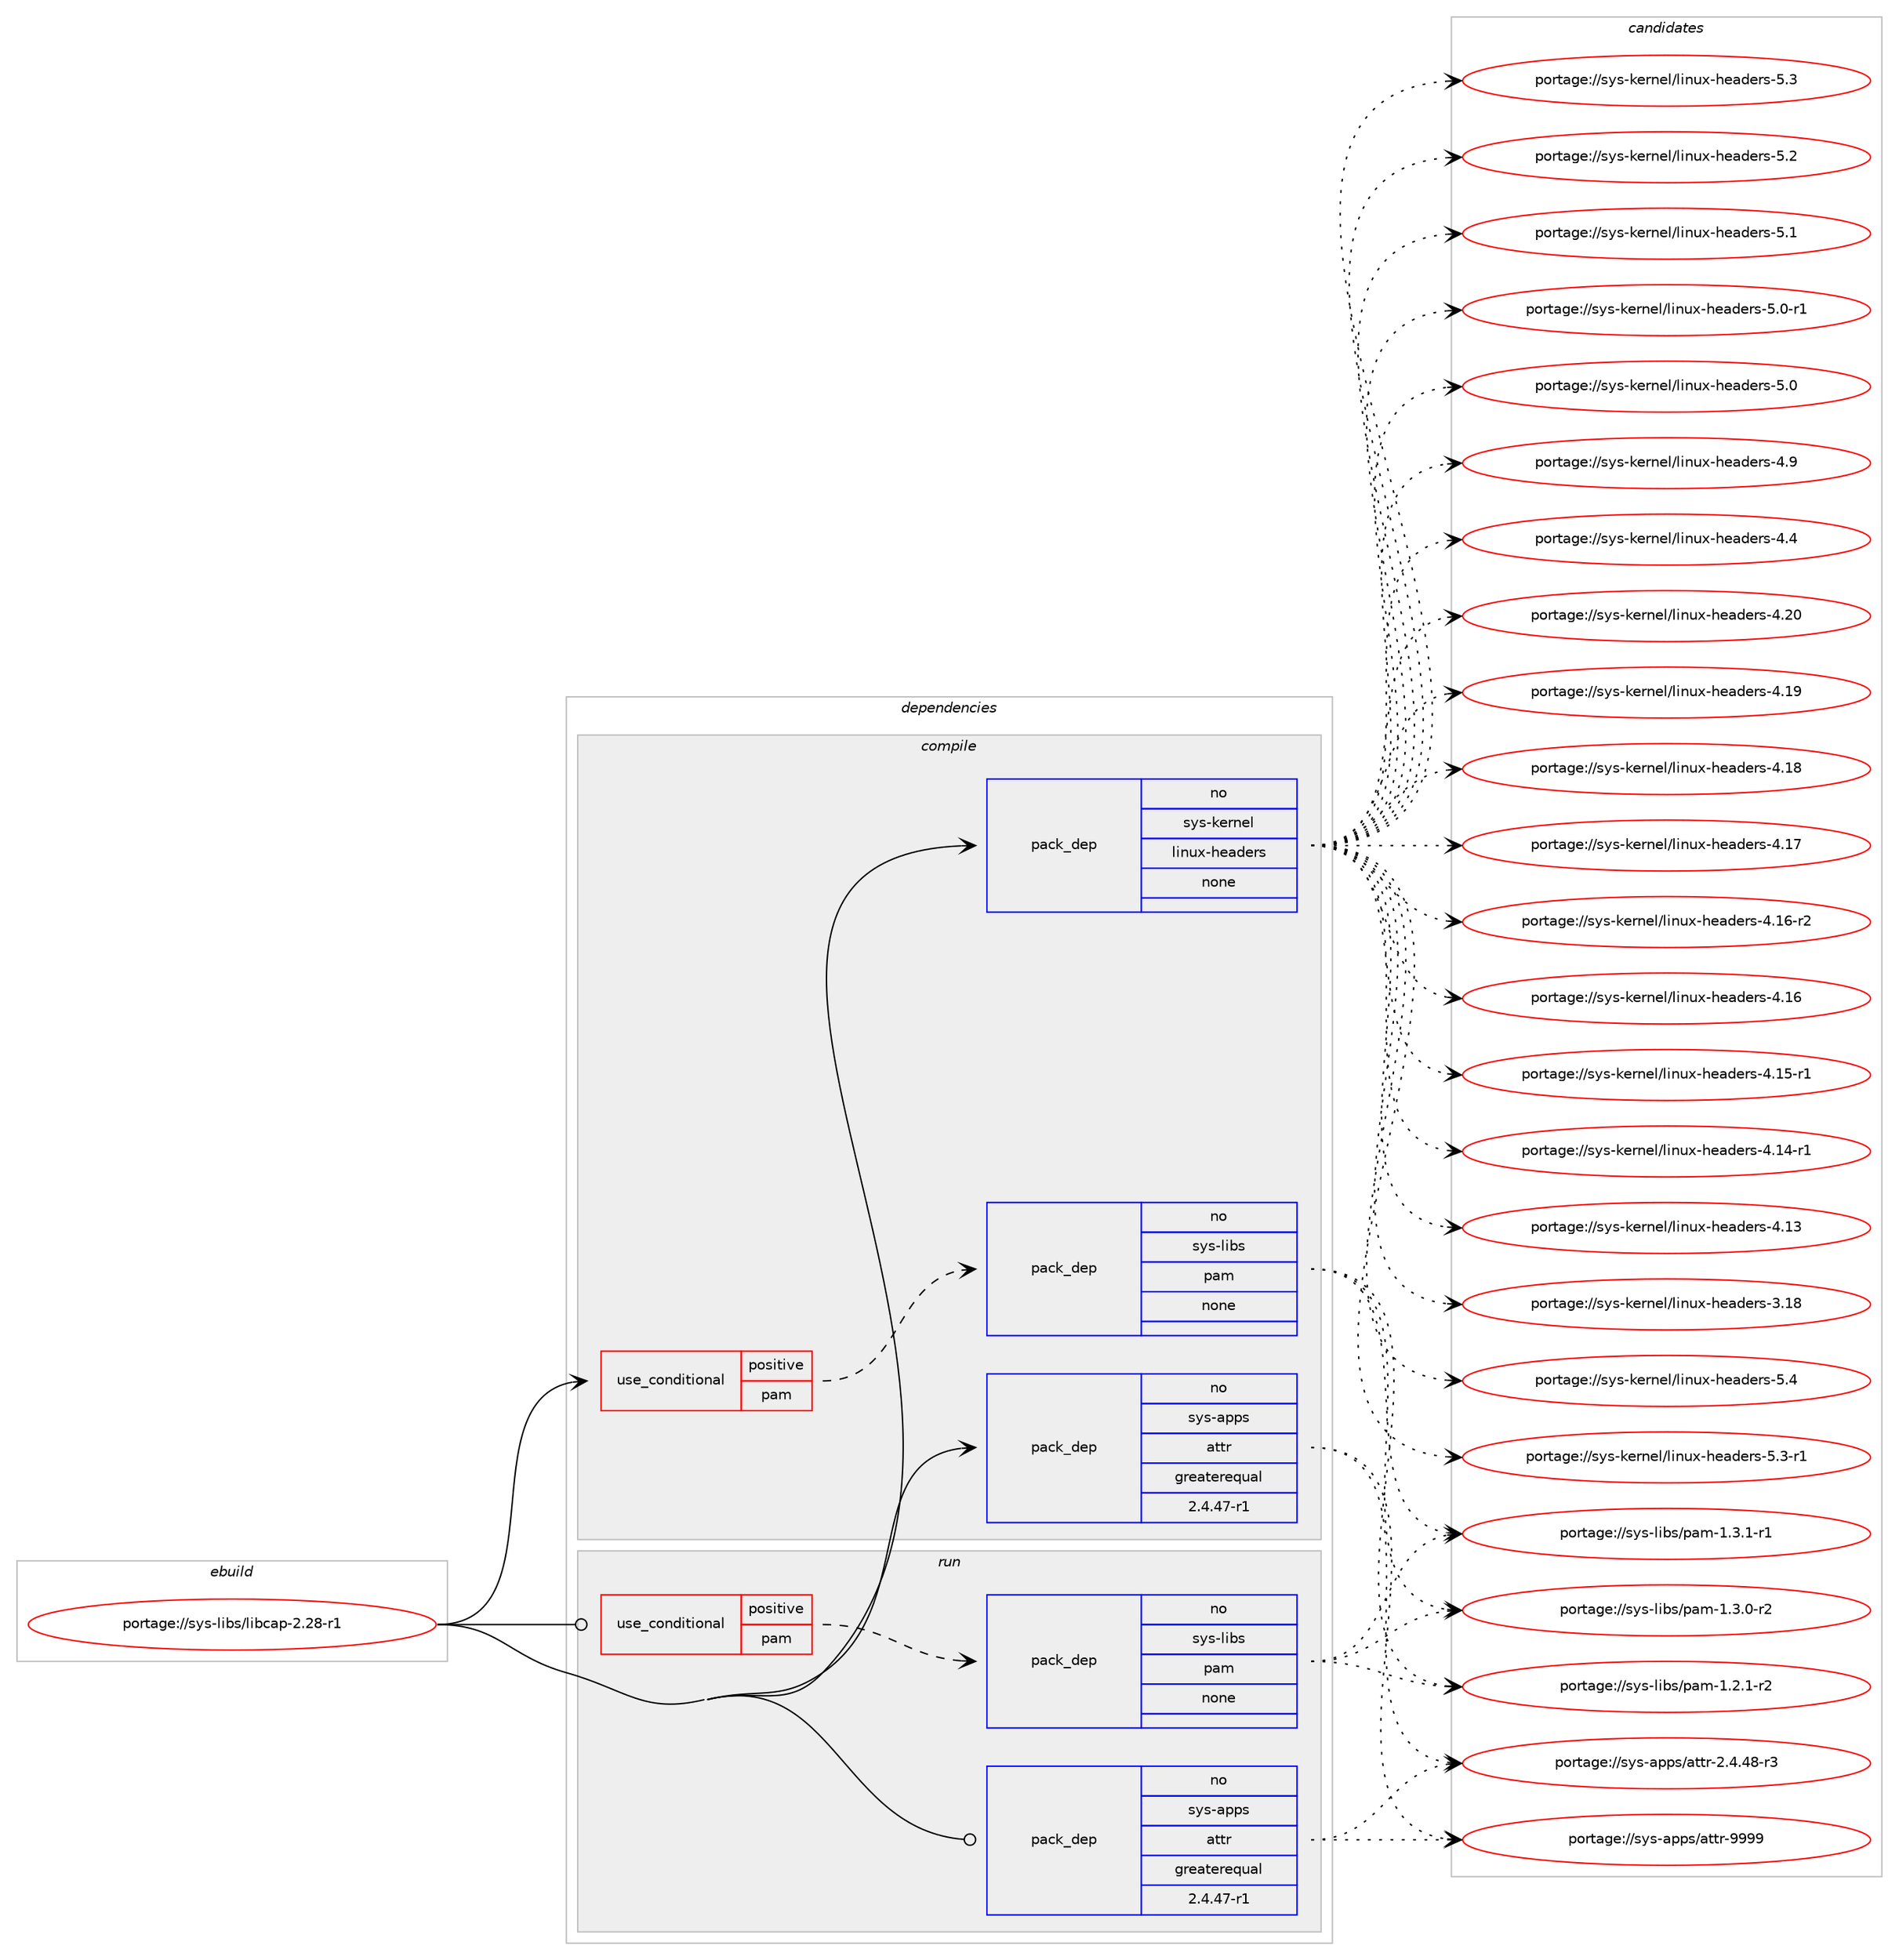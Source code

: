digraph prolog {

# *************
# Graph options
# *************

newrank=true;
concentrate=true;
compound=true;
graph [rankdir=LR,fontname=Helvetica,fontsize=10,ranksep=1.5];#, ranksep=2.5, nodesep=0.2];
edge  [arrowhead=vee];
node  [fontname=Helvetica,fontsize=10];

# **********
# The ebuild
# **********

subgraph cluster_leftcol {
color=gray;
rank=same;
label=<<i>ebuild</i>>;
id [label="portage://sys-libs/libcap-2.28-r1", color=red, width=4, href="../sys-libs/libcap-2.28-r1.svg"];
}

# ****************
# The dependencies
# ****************

subgraph cluster_midcol {
color=gray;
label=<<i>dependencies</i>>;
subgraph cluster_compile {
fillcolor="#eeeeee";
style=filled;
label=<<i>compile</i>>;
subgraph cond8016 {
dependency43768 [label=<<TABLE BORDER="0" CELLBORDER="1" CELLSPACING="0" CELLPADDING="4"><TR><TD ROWSPAN="3" CELLPADDING="10">use_conditional</TD></TR><TR><TD>positive</TD></TR><TR><TD>pam</TD></TR></TABLE>>, shape=none, color=red];
subgraph pack34613 {
dependency43769 [label=<<TABLE BORDER="0" CELLBORDER="1" CELLSPACING="0" CELLPADDING="4" WIDTH="220"><TR><TD ROWSPAN="6" CELLPADDING="30">pack_dep</TD></TR><TR><TD WIDTH="110">no</TD></TR><TR><TD>sys-libs</TD></TR><TR><TD>pam</TD></TR><TR><TD>none</TD></TR><TR><TD></TD></TR></TABLE>>, shape=none, color=blue];
}
dependency43768:e -> dependency43769:w [weight=20,style="dashed",arrowhead="vee"];
}
id:e -> dependency43768:w [weight=20,style="solid",arrowhead="vee"];
subgraph pack34614 {
dependency43770 [label=<<TABLE BORDER="0" CELLBORDER="1" CELLSPACING="0" CELLPADDING="4" WIDTH="220"><TR><TD ROWSPAN="6" CELLPADDING="30">pack_dep</TD></TR><TR><TD WIDTH="110">no</TD></TR><TR><TD>sys-apps</TD></TR><TR><TD>attr</TD></TR><TR><TD>greaterequal</TD></TR><TR><TD>2.4.47-r1</TD></TR></TABLE>>, shape=none, color=blue];
}
id:e -> dependency43770:w [weight=20,style="solid",arrowhead="vee"];
subgraph pack34615 {
dependency43771 [label=<<TABLE BORDER="0" CELLBORDER="1" CELLSPACING="0" CELLPADDING="4" WIDTH="220"><TR><TD ROWSPAN="6" CELLPADDING="30">pack_dep</TD></TR><TR><TD WIDTH="110">no</TD></TR><TR><TD>sys-kernel</TD></TR><TR><TD>linux-headers</TD></TR><TR><TD>none</TD></TR><TR><TD></TD></TR></TABLE>>, shape=none, color=blue];
}
id:e -> dependency43771:w [weight=20,style="solid",arrowhead="vee"];
}
subgraph cluster_compileandrun {
fillcolor="#eeeeee";
style=filled;
label=<<i>compile and run</i>>;
}
subgraph cluster_run {
fillcolor="#eeeeee";
style=filled;
label=<<i>run</i>>;
subgraph cond8017 {
dependency43772 [label=<<TABLE BORDER="0" CELLBORDER="1" CELLSPACING="0" CELLPADDING="4"><TR><TD ROWSPAN="3" CELLPADDING="10">use_conditional</TD></TR><TR><TD>positive</TD></TR><TR><TD>pam</TD></TR></TABLE>>, shape=none, color=red];
subgraph pack34616 {
dependency43773 [label=<<TABLE BORDER="0" CELLBORDER="1" CELLSPACING="0" CELLPADDING="4" WIDTH="220"><TR><TD ROWSPAN="6" CELLPADDING="30">pack_dep</TD></TR><TR><TD WIDTH="110">no</TD></TR><TR><TD>sys-libs</TD></TR><TR><TD>pam</TD></TR><TR><TD>none</TD></TR><TR><TD></TD></TR></TABLE>>, shape=none, color=blue];
}
dependency43772:e -> dependency43773:w [weight=20,style="dashed",arrowhead="vee"];
}
id:e -> dependency43772:w [weight=20,style="solid",arrowhead="odot"];
subgraph pack34617 {
dependency43774 [label=<<TABLE BORDER="0" CELLBORDER="1" CELLSPACING="0" CELLPADDING="4" WIDTH="220"><TR><TD ROWSPAN="6" CELLPADDING="30">pack_dep</TD></TR><TR><TD WIDTH="110">no</TD></TR><TR><TD>sys-apps</TD></TR><TR><TD>attr</TD></TR><TR><TD>greaterequal</TD></TR><TR><TD>2.4.47-r1</TD></TR></TABLE>>, shape=none, color=blue];
}
id:e -> dependency43774:w [weight=20,style="solid",arrowhead="odot"];
}
}

# **************
# The candidates
# **************

subgraph cluster_choices {
rank=same;
color=gray;
label=<<i>candidates</i>>;

subgraph choice34613 {
color=black;
nodesep=1;
choice115121115451081059811547112971094549465146494511449 [label="portage://sys-libs/pam-1.3.1-r1", color=red, width=4,href="../sys-libs/pam-1.3.1-r1.svg"];
choice115121115451081059811547112971094549465146484511450 [label="portage://sys-libs/pam-1.3.0-r2", color=red, width=4,href="../sys-libs/pam-1.3.0-r2.svg"];
choice115121115451081059811547112971094549465046494511450 [label="portage://sys-libs/pam-1.2.1-r2", color=red, width=4,href="../sys-libs/pam-1.2.1-r2.svg"];
dependency43769:e -> choice115121115451081059811547112971094549465146494511449:w [style=dotted,weight="100"];
dependency43769:e -> choice115121115451081059811547112971094549465146484511450:w [style=dotted,weight="100"];
dependency43769:e -> choice115121115451081059811547112971094549465046494511450:w [style=dotted,weight="100"];
}
subgraph choice34614 {
color=black;
nodesep=1;
choice115121115459711211211547971161161144557575757 [label="portage://sys-apps/attr-9999", color=red, width=4,href="../sys-apps/attr-9999.svg"];
choice11512111545971121121154797116116114455046524652564511451 [label="portage://sys-apps/attr-2.4.48-r3", color=red, width=4,href="../sys-apps/attr-2.4.48-r3.svg"];
dependency43770:e -> choice115121115459711211211547971161161144557575757:w [style=dotted,weight="100"];
dependency43770:e -> choice11512111545971121121154797116116114455046524652564511451:w [style=dotted,weight="100"];
}
subgraph choice34615 {
color=black;
nodesep=1;
choice1151211154510710111411010110847108105110117120451041019710010111411545534652 [label="portage://sys-kernel/linux-headers-5.4", color=red, width=4,href="../sys-kernel/linux-headers-5.4.svg"];
choice11512111545107101114110101108471081051101171204510410197100101114115455346514511449 [label="portage://sys-kernel/linux-headers-5.3-r1", color=red, width=4,href="../sys-kernel/linux-headers-5.3-r1.svg"];
choice1151211154510710111411010110847108105110117120451041019710010111411545534651 [label="portage://sys-kernel/linux-headers-5.3", color=red, width=4,href="../sys-kernel/linux-headers-5.3.svg"];
choice1151211154510710111411010110847108105110117120451041019710010111411545534650 [label="portage://sys-kernel/linux-headers-5.2", color=red, width=4,href="../sys-kernel/linux-headers-5.2.svg"];
choice1151211154510710111411010110847108105110117120451041019710010111411545534649 [label="portage://sys-kernel/linux-headers-5.1", color=red, width=4,href="../sys-kernel/linux-headers-5.1.svg"];
choice11512111545107101114110101108471081051101171204510410197100101114115455346484511449 [label="portage://sys-kernel/linux-headers-5.0-r1", color=red, width=4,href="../sys-kernel/linux-headers-5.0-r1.svg"];
choice1151211154510710111411010110847108105110117120451041019710010111411545534648 [label="portage://sys-kernel/linux-headers-5.0", color=red, width=4,href="../sys-kernel/linux-headers-5.0.svg"];
choice1151211154510710111411010110847108105110117120451041019710010111411545524657 [label="portage://sys-kernel/linux-headers-4.9", color=red, width=4,href="../sys-kernel/linux-headers-4.9.svg"];
choice1151211154510710111411010110847108105110117120451041019710010111411545524652 [label="portage://sys-kernel/linux-headers-4.4", color=red, width=4,href="../sys-kernel/linux-headers-4.4.svg"];
choice115121115451071011141101011084710810511011712045104101971001011141154552465048 [label="portage://sys-kernel/linux-headers-4.20", color=red, width=4,href="../sys-kernel/linux-headers-4.20.svg"];
choice115121115451071011141101011084710810511011712045104101971001011141154552464957 [label="portage://sys-kernel/linux-headers-4.19", color=red, width=4,href="../sys-kernel/linux-headers-4.19.svg"];
choice115121115451071011141101011084710810511011712045104101971001011141154552464956 [label="portage://sys-kernel/linux-headers-4.18", color=red, width=4,href="../sys-kernel/linux-headers-4.18.svg"];
choice115121115451071011141101011084710810511011712045104101971001011141154552464955 [label="portage://sys-kernel/linux-headers-4.17", color=red, width=4,href="../sys-kernel/linux-headers-4.17.svg"];
choice1151211154510710111411010110847108105110117120451041019710010111411545524649544511450 [label="portage://sys-kernel/linux-headers-4.16-r2", color=red, width=4,href="../sys-kernel/linux-headers-4.16-r2.svg"];
choice115121115451071011141101011084710810511011712045104101971001011141154552464954 [label="portage://sys-kernel/linux-headers-4.16", color=red, width=4,href="../sys-kernel/linux-headers-4.16.svg"];
choice1151211154510710111411010110847108105110117120451041019710010111411545524649534511449 [label="portage://sys-kernel/linux-headers-4.15-r1", color=red, width=4,href="../sys-kernel/linux-headers-4.15-r1.svg"];
choice1151211154510710111411010110847108105110117120451041019710010111411545524649524511449 [label="portage://sys-kernel/linux-headers-4.14-r1", color=red, width=4,href="../sys-kernel/linux-headers-4.14-r1.svg"];
choice115121115451071011141101011084710810511011712045104101971001011141154552464951 [label="portage://sys-kernel/linux-headers-4.13", color=red, width=4,href="../sys-kernel/linux-headers-4.13.svg"];
choice115121115451071011141101011084710810511011712045104101971001011141154551464956 [label="portage://sys-kernel/linux-headers-3.18", color=red, width=4,href="../sys-kernel/linux-headers-3.18.svg"];
dependency43771:e -> choice1151211154510710111411010110847108105110117120451041019710010111411545534652:w [style=dotted,weight="100"];
dependency43771:e -> choice11512111545107101114110101108471081051101171204510410197100101114115455346514511449:w [style=dotted,weight="100"];
dependency43771:e -> choice1151211154510710111411010110847108105110117120451041019710010111411545534651:w [style=dotted,weight="100"];
dependency43771:e -> choice1151211154510710111411010110847108105110117120451041019710010111411545534650:w [style=dotted,weight="100"];
dependency43771:e -> choice1151211154510710111411010110847108105110117120451041019710010111411545534649:w [style=dotted,weight="100"];
dependency43771:e -> choice11512111545107101114110101108471081051101171204510410197100101114115455346484511449:w [style=dotted,weight="100"];
dependency43771:e -> choice1151211154510710111411010110847108105110117120451041019710010111411545534648:w [style=dotted,weight="100"];
dependency43771:e -> choice1151211154510710111411010110847108105110117120451041019710010111411545524657:w [style=dotted,weight="100"];
dependency43771:e -> choice1151211154510710111411010110847108105110117120451041019710010111411545524652:w [style=dotted,weight="100"];
dependency43771:e -> choice115121115451071011141101011084710810511011712045104101971001011141154552465048:w [style=dotted,weight="100"];
dependency43771:e -> choice115121115451071011141101011084710810511011712045104101971001011141154552464957:w [style=dotted,weight="100"];
dependency43771:e -> choice115121115451071011141101011084710810511011712045104101971001011141154552464956:w [style=dotted,weight="100"];
dependency43771:e -> choice115121115451071011141101011084710810511011712045104101971001011141154552464955:w [style=dotted,weight="100"];
dependency43771:e -> choice1151211154510710111411010110847108105110117120451041019710010111411545524649544511450:w [style=dotted,weight="100"];
dependency43771:e -> choice115121115451071011141101011084710810511011712045104101971001011141154552464954:w [style=dotted,weight="100"];
dependency43771:e -> choice1151211154510710111411010110847108105110117120451041019710010111411545524649534511449:w [style=dotted,weight="100"];
dependency43771:e -> choice1151211154510710111411010110847108105110117120451041019710010111411545524649524511449:w [style=dotted,weight="100"];
dependency43771:e -> choice115121115451071011141101011084710810511011712045104101971001011141154552464951:w [style=dotted,weight="100"];
dependency43771:e -> choice115121115451071011141101011084710810511011712045104101971001011141154551464956:w [style=dotted,weight="100"];
}
subgraph choice34616 {
color=black;
nodesep=1;
choice115121115451081059811547112971094549465146494511449 [label="portage://sys-libs/pam-1.3.1-r1", color=red, width=4,href="../sys-libs/pam-1.3.1-r1.svg"];
choice115121115451081059811547112971094549465146484511450 [label="portage://sys-libs/pam-1.3.0-r2", color=red, width=4,href="../sys-libs/pam-1.3.0-r2.svg"];
choice115121115451081059811547112971094549465046494511450 [label="portage://sys-libs/pam-1.2.1-r2", color=red, width=4,href="../sys-libs/pam-1.2.1-r2.svg"];
dependency43773:e -> choice115121115451081059811547112971094549465146494511449:w [style=dotted,weight="100"];
dependency43773:e -> choice115121115451081059811547112971094549465146484511450:w [style=dotted,weight="100"];
dependency43773:e -> choice115121115451081059811547112971094549465046494511450:w [style=dotted,weight="100"];
}
subgraph choice34617 {
color=black;
nodesep=1;
choice115121115459711211211547971161161144557575757 [label="portage://sys-apps/attr-9999", color=red, width=4,href="../sys-apps/attr-9999.svg"];
choice11512111545971121121154797116116114455046524652564511451 [label="portage://sys-apps/attr-2.4.48-r3", color=red, width=4,href="../sys-apps/attr-2.4.48-r3.svg"];
dependency43774:e -> choice115121115459711211211547971161161144557575757:w [style=dotted,weight="100"];
dependency43774:e -> choice11512111545971121121154797116116114455046524652564511451:w [style=dotted,weight="100"];
}
}

}
